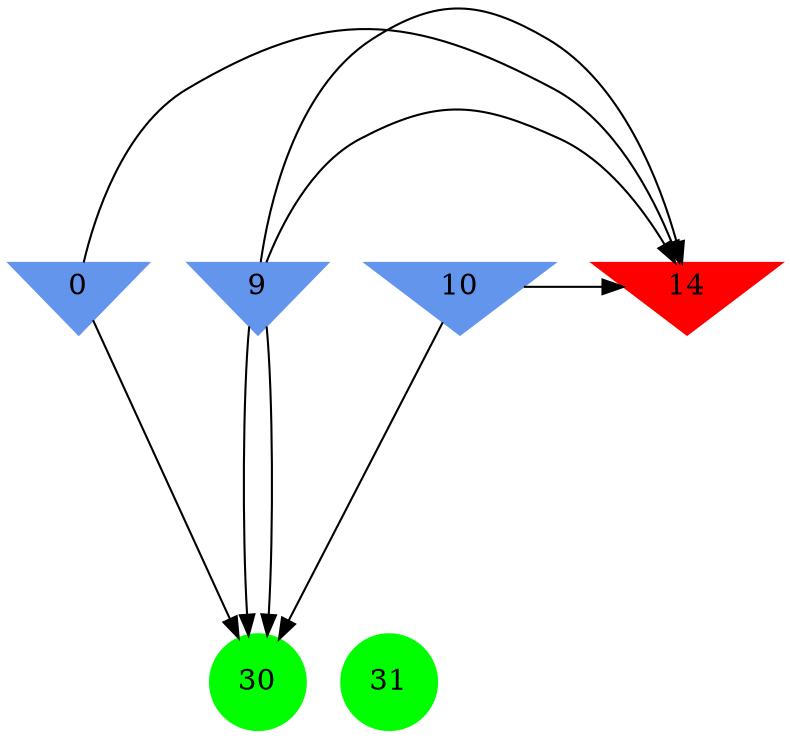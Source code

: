 digraph brain {
	ranksep=2.0;
	0 [shape=invtriangle,style=filled,color=cornflowerblue];
	9 [shape=invtriangle,style=filled,color=cornflowerblue];
	10 [shape=invtriangle,style=filled,color=cornflowerblue];
	14 [shape=invtriangle,style=filled,color=red];
	30 [shape=circle,style=filled,color=green];
	31 [shape=circle,style=filled,color=green];
	10	->	30;
	10	->	14;
	0	->	30;
	0	->	14;
	9	->	30;
	9	->	14;
	9	->	30;
	9	->	14;
	{ rank=same; 0; 9; 10; 14; }
	{ rank=same; }
	{ rank=same; 30; 31; }
}

